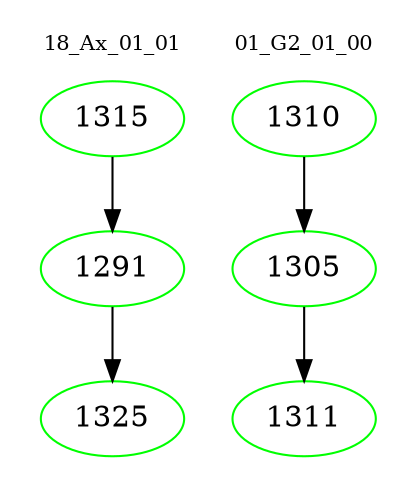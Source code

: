 digraph{
subgraph cluster_0 {
color = white
label = "18_Ax_01_01";
fontsize=10;
T0_1315 [label="1315", color="green"]
T0_1315 -> T0_1291 [color="black"]
T0_1291 [label="1291", color="green"]
T0_1291 -> T0_1325 [color="black"]
T0_1325 [label="1325", color="green"]
}
subgraph cluster_1 {
color = white
label = "01_G2_01_00";
fontsize=10;
T1_1310 [label="1310", color="green"]
T1_1310 -> T1_1305 [color="black"]
T1_1305 [label="1305", color="green"]
T1_1305 -> T1_1311 [color="black"]
T1_1311 [label="1311", color="green"]
}
}
